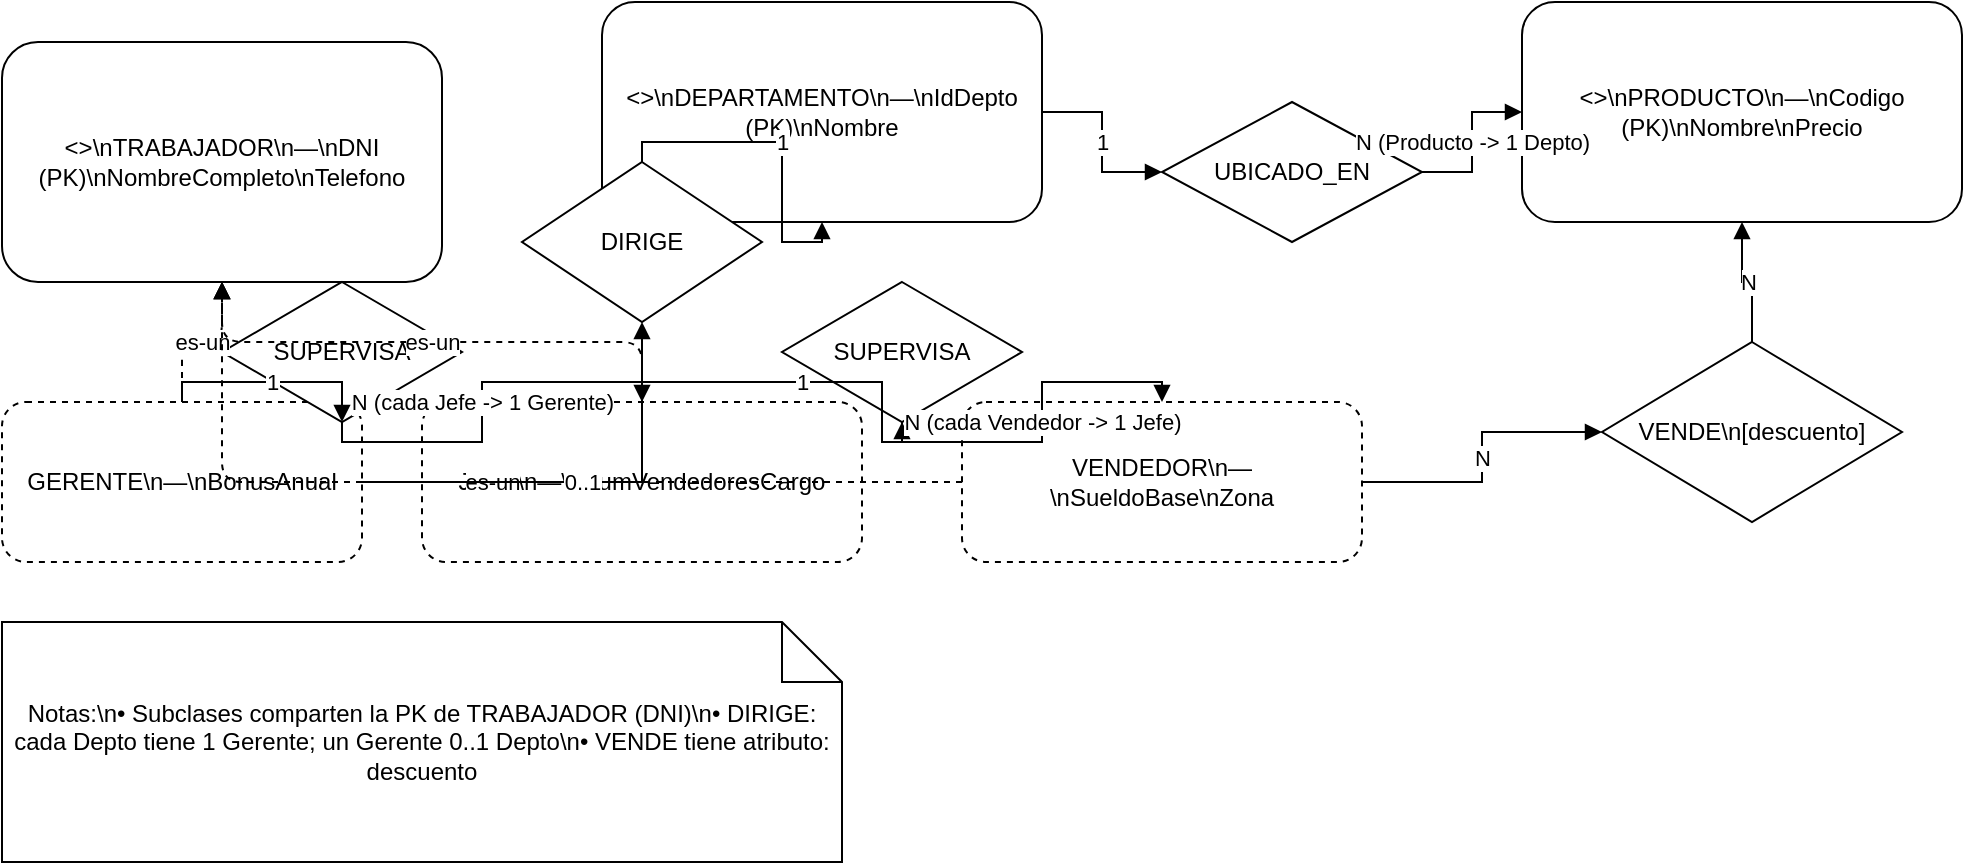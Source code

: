 <mxfile version="24.7.7" type="device"><diagram id="ER1" name="ER_Tienda"><mxGraphModel dx="1422" dy="794" grid="1" gridSize="10" guides="1" tooltips="1" connect="1" arrows="1" fold="1" page="1" pageScale="1" pageWidth="1654" pageHeight="1169" math="0" shadow="0"><root><mxCell id="0" /><mxCell id="1" parent="0" /><mxCell id="3" value="&lt;&lt;Entidad&gt;&gt;\nTRABAJADOR\n—\nDNI (PK)\nNombreCompleto\nTelefono" style="shape=rectangle;rounded=1;whiteSpace=wrap;html=1;spacing=8;" vertex="1" parent="1"><mxGeometry x="60" y="60" width="220" height="120" as="geometry" /></mxCell><mxCell id="4" value="GERENTE\n—\nBonusAnual" style="shape=rectangle;rounded=1;whiteSpace=wrap;html=1;spacing=8;dashed=1;" vertex="1" parent="1"><mxGeometry x="60" y="240" width="180" height="80" as="geometry" /></mxCell><mxCell id="5" value="JEFE\n—\nNumVendedoresCargo" style="shape=rectangle;rounded=1;whiteSpace=wrap;html=1;spacing=8;dashed=1;" vertex="1" parent="1"><mxGeometry x="270" y="240" width="220" height="80" as="geometry" /></mxCell><mxCell id="6" value="VENDEDOR\n—\nSueldoBase\nZona" style="shape=rectangle;rounded=1;whiteSpace=wrap;html=1;spacing=8;dashed=1;" vertex="1" parent="1"><mxGeometry x="540" y="240" width="200" height="80" as="geometry" /></mxCell><mxCell id="7" value="&lt;&lt;Entidad&gt;&gt;\nDEPARTAMENTO\n—\nIdDepto (PK)\nNombre" style="shape=rectangle;rounded=1;whiteSpace=wrap;html=1;spacing=8;" vertex="1" parent="1"><mxGeometry x="360" y="40" width="220" height="110" as="geometry" /></mxCell><mxCell id="8" value="&lt;&lt;Entidad&gt;&gt;\nPRODUCTO\n—\nCodigo (PK)\nNombre\nPrecio" style="shape=rectangle;rounded=1;whiteSpace=wrap;html=1;spacing=8;" vertex="1" parent="1"><mxGeometry x="820" y="40" width="220" height="110" as="geometry" /></mxCell><mxCell id="9" value="DIRIGE" style="shape=rhombus;perimeter=rhombusPerimeter;whiteSpace=wrap;html=1;" vertex="1" parent="1"><mxGeometry x="320" y="120" width="120" height="80" as="geometry" /></mxCell><mxCell id="10" value="SUPERVISA" style="shape=rhombus;perimeter=rhombusPerimeter;whiteSpace=wrap;html=1;" vertex="1" parent="1"><mxGeometry x="170" y="180" width="120" height="70" as="geometry" /></mxCell><mxCell id="11" value="SUPERVISA" style="shape=rhombus;perimeter=rhombusPerimeter;whiteSpace=wrap;html=1;" vertex="1" parent="1"><mxGeometry x="450" y="180" width="120" height="70" as="geometry" /></mxCell><mxCell id="12" value="UBICADO_EN" style="shape=rhombus;perimeter=rhombusPerimeter;whiteSpace=wrap;html=1;" vertex="1" parent="1"><mxGeometry x="640" y="90" width="130" height="70" as="geometry" /></mxCell><mxCell id="13" value="VENDE\n[descuento]" style="shape=rhombus;perimeter=rhombusPerimeter;whiteSpace=wrap;html=1;" vertex="1" parent="1"><mxGeometry x="860" y="210" width="150" height="90" as="geometry" /></mxCell><mxCell id="14" value="es-un" style="edgeStyle=orthogonalEdgeStyle;dashed=1;endArrow=block;html=1;" edge="1" parent="1" source="4" target="3"><mxGeometry relative="1" as="geometry" /></mxCell><mxCell id="15" value="es-un" style="edgeStyle=orthogonalEdgeStyle;dashed=1;endArrow=block;html=1;" edge="1" parent="1" source="5" target="3"><mxGeometry relative="1" as="geometry" /></mxCell><mxCell id="16" value="es-un" style="edgeStyle=orthogonalEdgeStyle;dashed=1;endArrow=block;html=1;" edge="1" parent="1" source="6" target="3"><mxGeometry relative="1" as="geometry" /></mxCell><mxCell id="17" value="0..1" style="edgeStyle=orthogonalEdgeStyle;rounded=0;endArrow=block;html=1;" edge="1" parent="1" source="4" target="9"><mxGeometry relative="1" as="geometry" /></mxCell><mxCell id="18" value="1" style="edgeStyle=orthogonalEdgeStyle;rounded=0;endArrow=block;html=1;" edge="1" parent="1" source="9" target="7"><mxGeometry relative="1" as="geometry" /></mxCell><mxCell id="19" value="1" style="edgeStyle=orthogonalEdgeStyle;rounded=0;endArrow=block;html=1;" edge="1" parent="1" source="4" target="10"><mxGeometry relative="1" as="geometry" /></mxCell><mxCell id="20" value="N (cada Jefe -&gt; 1 Gerente)" style="edgeStyle=orthogonalEdgeStyle;rounded=0;endArrow=block;html=1;" edge="1" parent="1" source="10" target="5"><mxGeometry relative="1" as="geometry" /></mxCell><mxCell id="21" value="1" style="edgeStyle=orthogonalEdgeStyle;rounded=0;endArrow=block;html=1;" edge="1" parent="1" source="5" target="11"><mxGeometry relative="1" as="geometry" /></mxCell><mxCell id="22" value="N (cada Vendedor -&gt; 1 Jefe)" style="edgeStyle=orthogonalEdgeStyle;rounded=0;endArrow=block;html=1;" edge="1" parent="1" source="11" target="6"><mxGeometry relative="1" as="geometry" /></mxCell><mxCell id="23" value="1" style="edgeStyle=orthogonalEdgeStyle;rounded=0;endArrow=block;html=1;" edge="1" parent="1" source="7" target="12"><mxGeometry relative="1" as="geometry" /></mxCell><mxCell id="24" value="N (Producto -&gt; 1 Depto)" style="edgeStyle=orthogonalEdgeStyle;rounded=0;endArrow=block;html=1;" edge="1" parent="1" source="12" target="8"><mxGeometry relative="1" as="geometry" /></mxCell><mxCell id="25" value="N" style="edgeStyle=orthogonalEdgeStyle;rounded=0;endArrow=block;html=1;" edge="1" parent="1" source="6" target="13"><mxGeometry relative="1" as="geometry" /></mxCell><mxCell id="26" value="N" style="edgeStyle=orthogonalEdgeStyle;rounded=0;endArrow=block;html=1;" edge="1" parent="1" source="13" target="8"><mxGeometry relative="1" as="geometry" /></mxCell><mxCell id="27" value="Notas:\n• Subclases comparten la PK de TRABAJADOR (DNI)\n• DIRIGE: cada Depto tiene 1 Gerente; un Gerente 0..1 Depto\n• VENDE tiene atributo: descuento" style="shape=note;whiteSpace=wrap;html=1;rounded=1;" vertex="1" parent="1"><mxGeometry x="60" y="350" width="420" height="120" as="geometry" /></mxCell></root></mxGraphModel></diagram></mxfile>